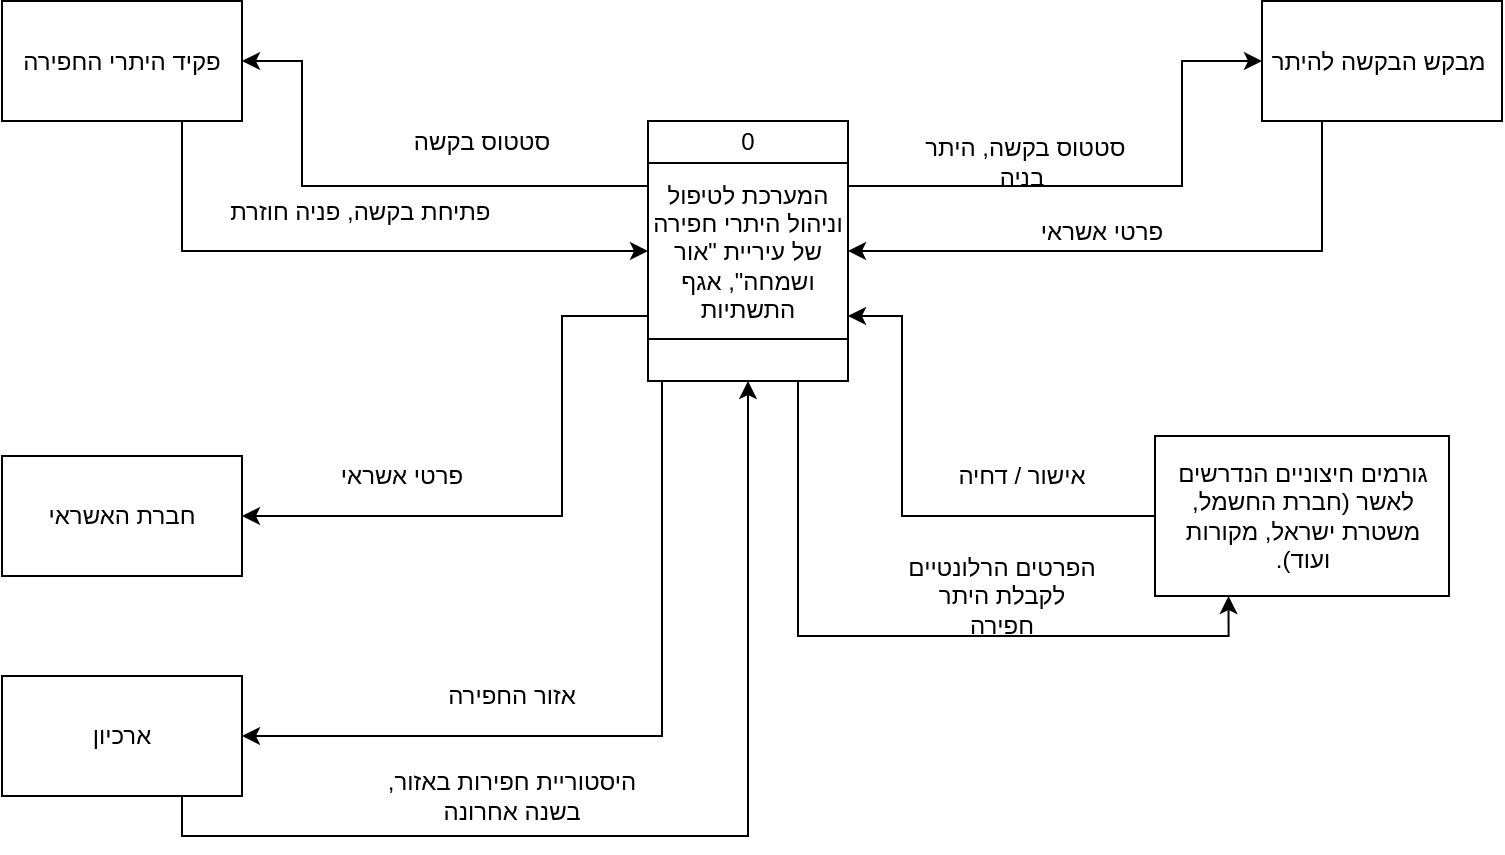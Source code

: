 <mxfile version="10.6.3" type="github"><diagram id="dBuGm6yXgV8rnnVojjsd" name="Page-1"><mxGraphModel dx="753" dy="659" grid="1" gridSize="10" guides="1" tooltips="1" connect="1" arrows="1" fold="1" page="1" pageScale="1" pageWidth="827" pageHeight="1169" math="0" shadow="0"><root><mxCell id="0"/><mxCell id="1" parent="0"/><mxCell id="ielXjNxjhGltkw0l0a-b-1" value="" style="group" vertex="1" connectable="0" parent="1"><mxGeometry x="373" y="472.5" width="100" height="130" as="geometry"/></mxCell><mxCell id="TmjeNA7KD5FG6ke1S1Q7-2" value="המערכת לטיפול וניהול היתרי חפירה של עיריית &quot;אור ושמחה&quot;,&amp;nbsp;אגף התשתיות" style="shape=process;whiteSpace=wrap;html=1;backgroundOutline=1;direction=south;size=0.159;" parent="ielXjNxjhGltkw0l0a-b-1" vertex="1"><mxGeometry width="100" height="130" as="geometry"/></mxCell><mxCell id="TmjeNA7KD5FG6ke1S1Q7-3" value="0" style="text;html=1;strokeColor=none;fillColor=none;align=center;verticalAlign=middle;whiteSpace=wrap;rounded=0;" parent="ielXjNxjhGltkw0l0a-b-1" vertex="1"><mxGeometry x="30" width="40" height="20" as="geometry"/></mxCell><mxCell id="ielXjNxjhGltkw0l0a-b-11" style="edgeStyle=orthogonalEdgeStyle;rounded=0;orthogonalLoop=1;jettySize=auto;html=1;exitX=0.75;exitY=1;exitDx=0;exitDy=0;entryX=0.5;entryY=1;entryDx=0;entryDy=0;" edge="1" parent="1" source="ielXjNxjhGltkw0l0a-b-5" target="TmjeNA7KD5FG6ke1S1Q7-2"><mxGeometry relative="1" as="geometry"><Array as="points"><mxPoint x="140" y="538"/></Array></mxGeometry></mxCell><mxCell id="ielXjNxjhGltkw0l0a-b-5" value="פקיד היתרי החפירה" style="rounded=0;whiteSpace=wrap;html=1;" vertex="1" parent="1"><mxGeometry x="50" y="412.5" width="120" height="60" as="geometry"/></mxCell><mxCell id="ielXjNxjhGltkw0l0a-b-12" style="edgeStyle=orthogonalEdgeStyle;rounded=0;orthogonalLoop=1;jettySize=auto;html=1;exitX=0.25;exitY=1;exitDx=0;exitDy=0;entryX=0.5;entryY=0;entryDx=0;entryDy=0;" edge="1" parent="1" source="ielXjNxjhGltkw0l0a-b-6" target="TmjeNA7KD5FG6ke1S1Q7-2"><mxGeometry relative="1" as="geometry"/></mxCell><mxCell id="ielXjNxjhGltkw0l0a-b-6" value="מבקש הבקשה להיתר&amp;nbsp;" style="rounded=0;whiteSpace=wrap;html=1;" vertex="1" parent="1"><mxGeometry x="680" y="412.5" width="120" height="60" as="geometry"/></mxCell><mxCell id="ielXjNxjhGltkw0l0a-b-15" style="edgeStyle=orthogonalEdgeStyle;rounded=0;orthogonalLoop=1;jettySize=auto;html=1;exitX=0;exitY=0.5;exitDx=0;exitDy=0;entryX=0.75;entryY=0;entryDx=0;entryDy=0;" edge="1" parent="1" source="ielXjNxjhGltkw0l0a-b-7" target="TmjeNA7KD5FG6ke1S1Q7-2"><mxGeometry relative="1" as="geometry"><Array as="points"><mxPoint x="500" y="670"/><mxPoint x="500" y="570"/></Array></mxGeometry></mxCell><mxCell id="ielXjNxjhGltkw0l0a-b-7" value="&lt;span lang=&quot;HE&quot; dir=&quot;RTL&quot;&gt;גורמים חיצוניים הנדרשים לאשר (חברת החשמל, משטרת ישראל, מקורות ועוד).&lt;/span&gt;" style="rounded=0;whiteSpace=wrap;html=1;" vertex="1" parent="1"><mxGeometry x="626.5" y="630" width="147" height="80" as="geometry"/></mxCell><mxCell id="ielXjNxjhGltkw0l0a-b-8" value="חברת האשראי" style="rounded=0;whiteSpace=wrap;html=1;" vertex="1" parent="1"><mxGeometry x="50" y="640" width="120" height="60" as="geometry"/></mxCell><mxCell id="ielXjNxjhGltkw0l0a-b-14" value="פרטי אשראי" style="text;html=1;strokeColor=none;fillColor=none;align=center;verticalAlign=middle;whiteSpace=wrap;rounded=0;" vertex="1" parent="1"><mxGeometry x="550" y="517.5" width="100" height="20" as="geometry"/></mxCell><mxCell id="ielXjNxjhGltkw0l0a-b-16" value="אישור / דחיה" style="text;html=1;strokeColor=none;fillColor=none;align=center;verticalAlign=middle;whiteSpace=wrap;rounded=0;" vertex="1" parent="1"><mxGeometry x="510" y="640" width="100" height="20" as="geometry"/></mxCell><mxCell id="ielXjNxjhGltkw0l0a-b-18" style="edgeStyle=orthogonalEdgeStyle;rounded=0;orthogonalLoop=1;jettySize=auto;html=1;exitX=0.75;exitY=1;exitDx=0;exitDy=0;entryX=1;entryY=0.5;entryDx=0;entryDy=0;" edge="1" parent="1" source="TmjeNA7KD5FG6ke1S1Q7-2" target="ielXjNxjhGltkw0l0a-b-8"><mxGeometry relative="1" as="geometry"><Array as="points"><mxPoint x="330" y="570"/><mxPoint x="330" y="670"/></Array></mxGeometry></mxCell><mxCell id="ielXjNxjhGltkw0l0a-b-19" value="פרטי אשראי" style="text;html=1;strokeColor=none;fillColor=none;align=center;verticalAlign=middle;whiteSpace=wrap;rounded=0;" vertex="1" parent="1"><mxGeometry x="200" y="640" width="100" height="20" as="geometry"/></mxCell><mxCell id="ielXjNxjhGltkw0l0a-b-20" value="&amp;nbsp;פתיחת בקשה, פניה חוזרת" style="text;html=1;strokeColor=none;fillColor=none;align=center;verticalAlign=middle;whiteSpace=wrap;rounded=0;" vertex="1" parent="1"><mxGeometry x="150" y="508" width="155" height="20" as="geometry"/></mxCell><mxCell id="ielXjNxjhGltkw0l0a-b-21" style="edgeStyle=orthogonalEdgeStyle;rounded=0;orthogonalLoop=1;jettySize=auto;html=1;exitX=1;exitY=0.25;exitDx=0;exitDy=0;entryX=0.25;entryY=1;entryDx=0;entryDy=0;" edge="1" parent="1" source="TmjeNA7KD5FG6ke1S1Q7-2" target="ielXjNxjhGltkw0l0a-b-7"><mxGeometry relative="1" as="geometry"/></mxCell><mxCell id="ielXjNxjhGltkw0l0a-b-22" value="הפרטים הרלונטיים לקבלת היתר חפירה" style="text;html=1;strokeColor=none;fillColor=none;align=center;verticalAlign=middle;whiteSpace=wrap;rounded=0;" vertex="1" parent="1"><mxGeometry x="500" y="700" width="100" height="20" as="geometry"/></mxCell><mxCell id="ielXjNxjhGltkw0l0a-b-26" style="edgeStyle=orthogonalEdgeStyle;rounded=0;orthogonalLoop=1;jettySize=auto;html=1;exitX=0.75;exitY=1;exitDx=0;exitDy=0;entryX=1;entryY=0.5;entryDx=0;entryDy=0;" edge="1" parent="1" source="ielXjNxjhGltkw0l0a-b-23" target="TmjeNA7KD5FG6ke1S1Q7-2"><mxGeometry relative="1" as="geometry"/></mxCell><mxCell id="ielXjNxjhGltkw0l0a-b-23" value="ארכיון" style="rounded=0;whiteSpace=wrap;html=1;" vertex="1" parent="1"><mxGeometry x="50" y="750" width="120" height="60" as="geometry"/></mxCell><mxCell id="ielXjNxjhGltkw0l0a-b-24" style="edgeStyle=orthogonalEdgeStyle;rounded=0;orthogonalLoop=1;jettySize=auto;html=1;exitX=1;exitY=0.75;exitDx=0;exitDy=0;entryX=1;entryY=0.5;entryDx=0;entryDy=0;" edge="1" parent="1" source="TmjeNA7KD5FG6ke1S1Q7-2" target="ielXjNxjhGltkw0l0a-b-23"><mxGeometry relative="1" as="geometry"><Array as="points"><mxPoint x="380" y="602"/><mxPoint x="380" y="780"/></Array></mxGeometry></mxCell><mxCell id="ielXjNxjhGltkw0l0a-b-25" value="אזור החפירה" style="text;html=1;strokeColor=none;fillColor=none;align=center;verticalAlign=middle;whiteSpace=wrap;rounded=0;" vertex="1" parent="1"><mxGeometry x="240" y="750" width="130" height="20" as="geometry"/></mxCell><mxCell id="ielXjNxjhGltkw0l0a-b-27" value=",היסטוריית חפירות באזור בשנה אחרונה" style="text;html=1;strokeColor=none;fillColor=none;align=center;verticalAlign=middle;whiteSpace=wrap;rounded=0;" vertex="1" parent="1"><mxGeometry x="240" y="800" width="130" height="20" as="geometry"/></mxCell><mxCell id="ielXjNxjhGltkw0l0a-b-28" style="edgeStyle=orthogonalEdgeStyle;rounded=0;orthogonalLoop=1;jettySize=auto;html=1;exitX=0.25;exitY=0;exitDx=0;exitDy=0;entryX=0;entryY=0.5;entryDx=0;entryDy=0;" edge="1" parent="1" source="TmjeNA7KD5FG6ke1S1Q7-2" target="ielXjNxjhGltkw0l0a-b-6"><mxGeometry relative="1" as="geometry"><Array as="points"><mxPoint x="640" y="505"/><mxPoint x="640" y="442"/></Array></mxGeometry></mxCell><mxCell id="ielXjNxjhGltkw0l0a-b-29" value="&amp;nbsp;סטטוס בקשה, היתר בניה" style="text;html=1;strokeColor=none;fillColor=none;align=center;verticalAlign=middle;whiteSpace=wrap;rounded=0;" vertex="1" parent="1"><mxGeometry x="495" y="481" width="130" height="23" as="geometry"/></mxCell><mxCell id="ielXjNxjhGltkw0l0a-b-31" style="edgeStyle=orthogonalEdgeStyle;rounded=0;orthogonalLoop=1;jettySize=auto;html=1;exitX=0.25;exitY=1;exitDx=0;exitDy=0;entryX=1;entryY=0.5;entryDx=0;entryDy=0;" edge="1" parent="1" source="TmjeNA7KD5FG6ke1S1Q7-2" target="ielXjNxjhGltkw0l0a-b-5"><mxGeometry relative="1" as="geometry"><Array as="points"><mxPoint x="200" y="505"/><mxPoint x="200" y="442"/></Array></mxGeometry></mxCell><mxCell id="ielXjNxjhGltkw0l0a-b-34" value="סטטוס בקשה" style="text;html=1;strokeColor=none;fillColor=none;align=center;verticalAlign=middle;whiteSpace=wrap;rounded=0;" vertex="1" parent="1"><mxGeometry x="240" y="472.5" width="100" height="20" as="geometry"/></mxCell></root></mxGraphModel></diagram></mxfile>